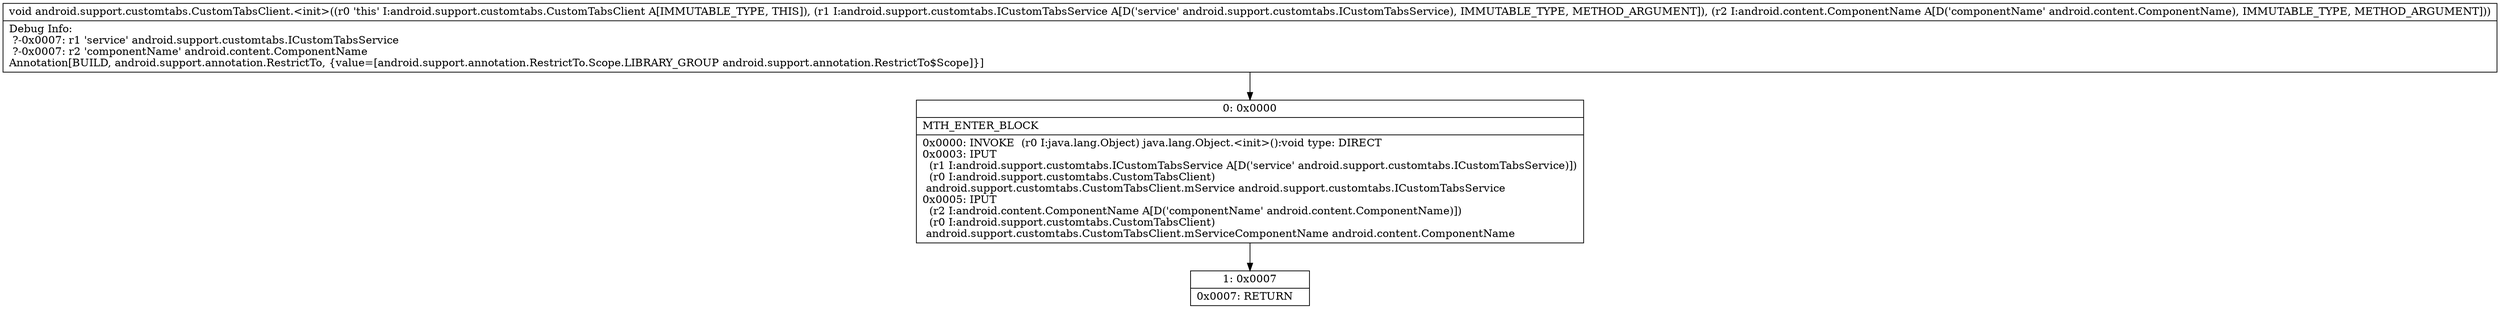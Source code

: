 digraph "CFG forandroid.support.customtabs.CustomTabsClient.\<init\>(Landroid\/support\/customtabs\/ICustomTabsService;Landroid\/content\/ComponentName;)V" {
Node_0 [shape=record,label="{0\:\ 0x0000|MTH_ENTER_BLOCK\l|0x0000: INVOKE  (r0 I:java.lang.Object) java.lang.Object.\<init\>():void type: DIRECT \l0x0003: IPUT  \l  (r1 I:android.support.customtabs.ICustomTabsService A[D('service' android.support.customtabs.ICustomTabsService)])\l  (r0 I:android.support.customtabs.CustomTabsClient)\l android.support.customtabs.CustomTabsClient.mService android.support.customtabs.ICustomTabsService \l0x0005: IPUT  \l  (r2 I:android.content.ComponentName A[D('componentName' android.content.ComponentName)])\l  (r0 I:android.support.customtabs.CustomTabsClient)\l android.support.customtabs.CustomTabsClient.mServiceComponentName android.content.ComponentName \l}"];
Node_1 [shape=record,label="{1\:\ 0x0007|0x0007: RETURN   \l}"];
MethodNode[shape=record,label="{void android.support.customtabs.CustomTabsClient.\<init\>((r0 'this' I:android.support.customtabs.CustomTabsClient A[IMMUTABLE_TYPE, THIS]), (r1 I:android.support.customtabs.ICustomTabsService A[D('service' android.support.customtabs.ICustomTabsService), IMMUTABLE_TYPE, METHOD_ARGUMENT]), (r2 I:android.content.ComponentName A[D('componentName' android.content.ComponentName), IMMUTABLE_TYPE, METHOD_ARGUMENT]))  | Debug Info:\l  ?\-0x0007: r1 'service' android.support.customtabs.ICustomTabsService\l  ?\-0x0007: r2 'componentName' android.content.ComponentName\lAnnotation[BUILD, android.support.annotation.RestrictTo, \{value=[android.support.annotation.RestrictTo.Scope.LIBRARY_GROUP android.support.annotation.RestrictTo$Scope]\}]\l}"];
MethodNode -> Node_0;
Node_0 -> Node_1;
}

